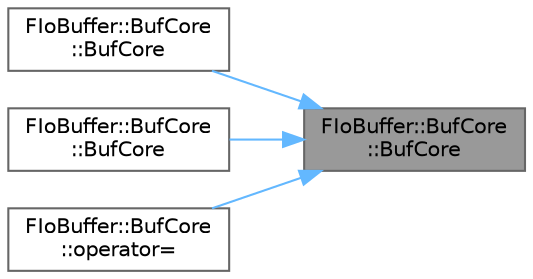 digraph "FIoBuffer::BufCore::BufCore"
{
 // INTERACTIVE_SVG=YES
 // LATEX_PDF_SIZE
  bgcolor="transparent";
  edge [fontname=Helvetica,fontsize=10,labelfontname=Helvetica,labelfontsize=10];
  node [fontname=Helvetica,fontsize=10,shape=box,height=0.2,width=0.4];
  rankdir="RL";
  Node1 [id="Node000001",label="FIoBuffer::BufCore\l::BufCore",height=0.2,width=0.4,color="gray40", fillcolor="grey60", style="filled", fontcolor="black",tooltip=" "];
  Node1 -> Node2 [id="edge1_Node000001_Node000002",dir="back",color="steelblue1",style="solid",tooltip=" "];
  Node2 [id="Node000002",label="FIoBuffer::BufCore\l::BufCore",height=0.2,width=0.4,color="grey40", fillcolor="white", style="filled",URL="$dd/d99/structFIoBuffer_1_1BufCore.html#a2c66c6793945f7babf78e9ad083c7c07",tooltip=" "];
  Node1 -> Node3 [id="edge2_Node000001_Node000003",dir="back",color="steelblue1",style="solid",tooltip=" "];
  Node3 [id="Node000003",label="FIoBuffer::BufCore\l::BufCore",height=0.2,width=0.4,color="grey40", fillcolor="white", style="filled",URL="$dd/d99/structFIoBuffer_1_1BufCore.html#a331a687fff1445d3577430f08f22de87",tooltip=" "];
  Node1 -> Node4 [id="edge3_Node000001_Node000004",dir="back",color="steelblue1",style="solid",tooltip=" "];
  Node4 [id="Node000004",label="FIoBuffer::BufCore\l::operator=",height=0.2,width=0.4,color="grey40", fillcolor="white", style="filled",URL="$dd/d99/structFIoBuffer_1_1BufCore.html#a7d3d113c79ef325f68efac1b95986e96",tooltip=" "];
}
